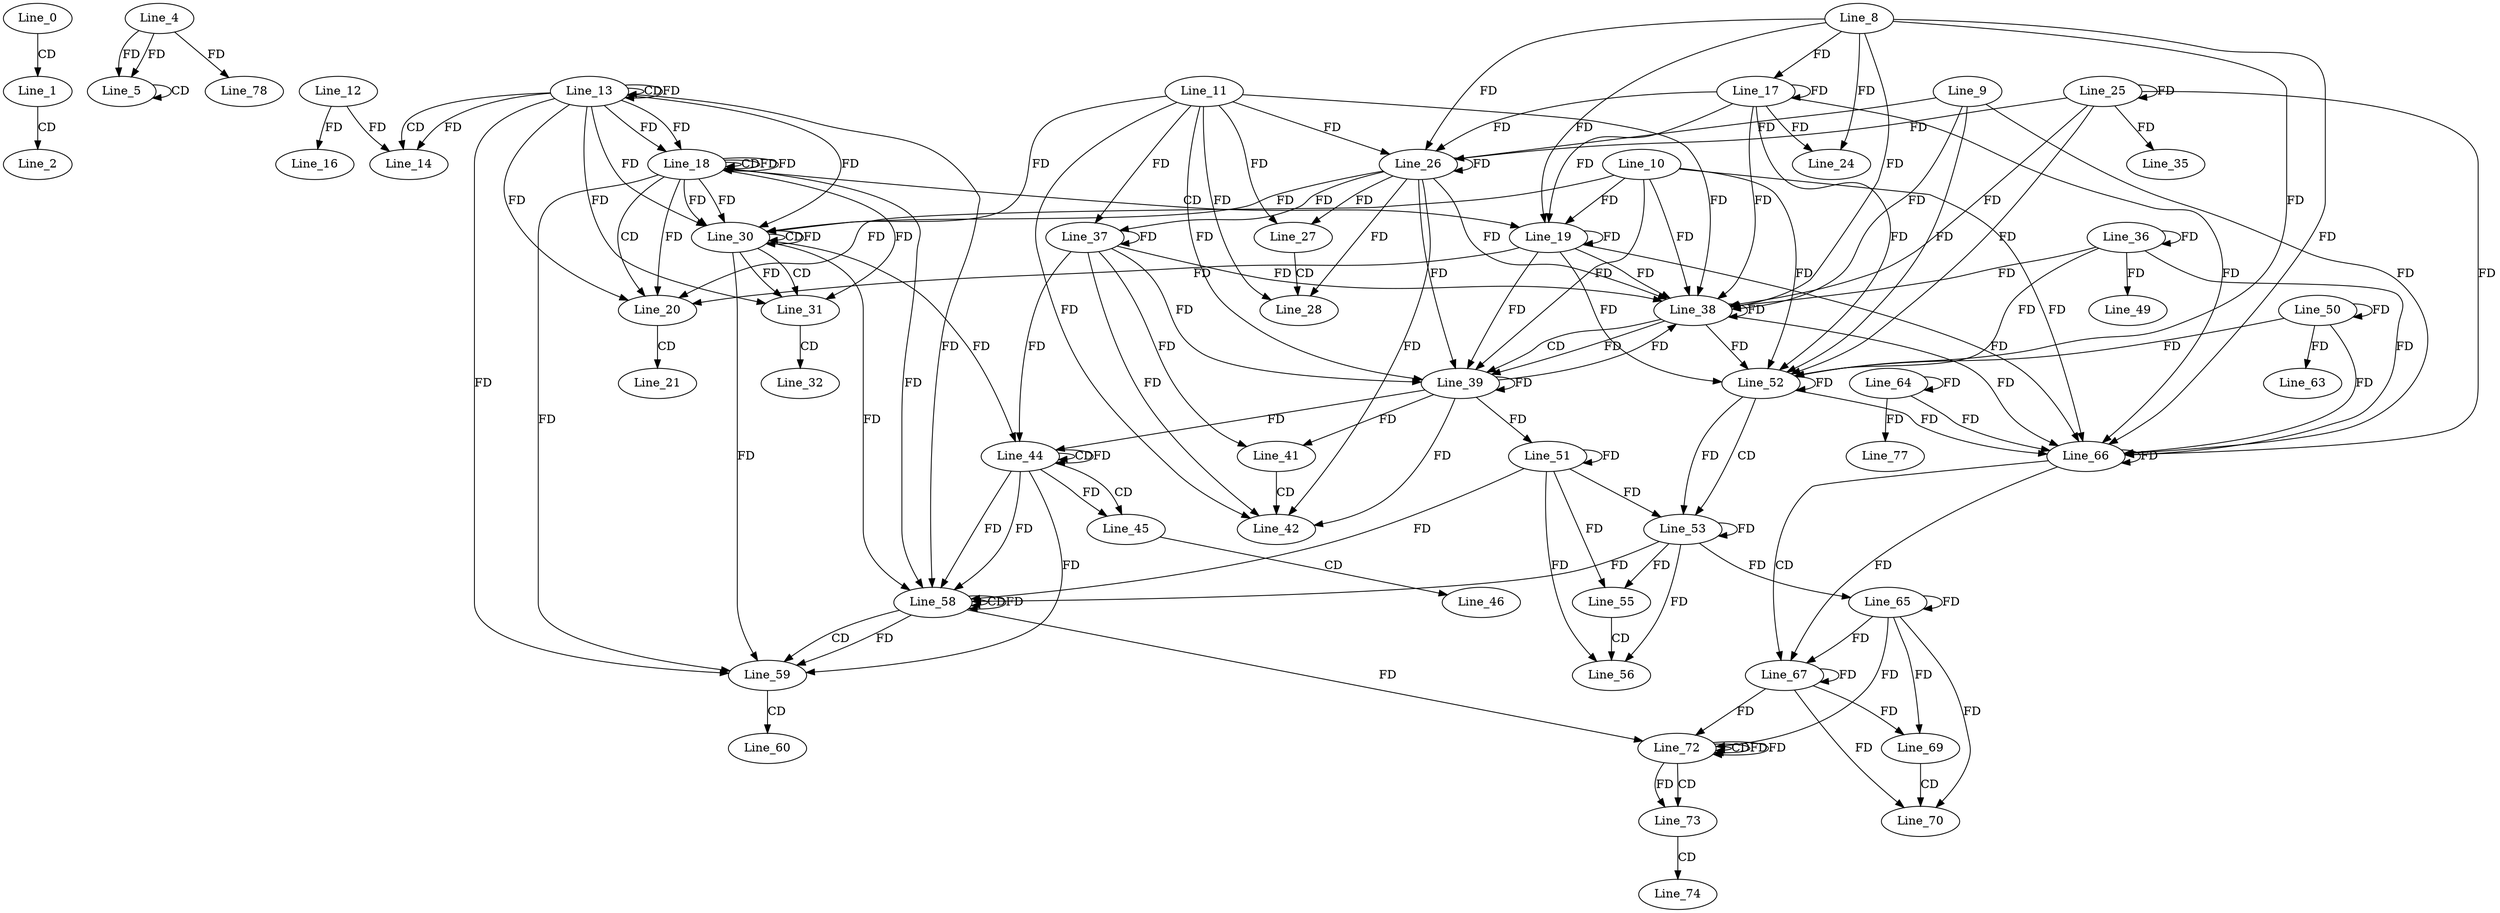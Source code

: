 digraph G {
  Line_0;
  Line_1;
  Line_2;
  Line_4;
  Line_5;
  Line_5;
  Line_13;
  Line_13;
  Line_13;
  Line_14;
  Line_12;
  Line_16;
  Line_8;
  Line_17;
  Line_18;
  Line_18;
  Line_18;
  Line_19;
  Line_10;
  Line_19;
  Line_20;
  Line_21;
  Line_24;
  Line_25;
  Line_11;
  Line_26;
  Line_26;
  Line_9;
  Line_27;
  Line_28;
  Line_28;
  Line_30;
  Line_30;
  Line_30;
  Line_31;
  Line_32;
  Line_35;
  Line_36;
  Line_37;
  Line_38;
  Line_38;
  Line_38;
  Line_39;
  Line_41;
  Line_42;
  Line_42;
  Line_44;
  Line_44;
  Line_44;
  Line_45;
  Line_46;
  Line_49;
  Line_50;
  Line_51;
  Line_52;
  Line_52;
  Line_52;
  Line_53;
  Line_55;
  Line_56;
  Line_56;
  Line_58;
  Line_58;
  Line_58;
  Line_59;
  Line_60;
  Line_63;
  Line_64;
  Line_65;
  Line_66;
  Line_66;
  Line_66;
  Line_67;
  Line_69;
  Line_70;
  Line_70;
  Line_72;
  Line_72;
  Line_72;
  Line_73;
  Line_74;
  Line_77;
  Line_78;
  Line_0 -> Line_1 [ label="CD" ];
  Line_1 -> Line_2 [ label="CD" ];
  Line_4 -> Line_5 [ label="FD" ];
  Line_5 -> Line_5 [ label="CD" ];
  Line_4 -> Line_5 [ label="FD" ];
  Line_13 -> Line_13 [ label="CD" ];
  Line_13 -> Line_13 [ label="FD" ];
  Line_13 -> Line_14 [ label="CD" ];
  Line_12 -> Line_14 [ label="FD" ];
  Line_13 -> Line_14 [ label="FD" ];
  Line_12 -> Line_16 [ label="FD" ];
  Line_8 -> Line_17 [ label="FD" ];
  Line_17 -> Line_17 [ label="FD" ];
  Line_13 -> Line_18 [ label="FD" ];
  Line_18 -> Line_18 [ label="CD" ];
  Line_18 -> Line_18 [ label="FD" ];
  Line_13 -> Line_18 [ label="FD" ];
  Line_18 -> Line_19 [ label="CD" ];
  Line_19 -> Line_19 [ label="FD" ];
  Line_10 -> Line_19 [ label="FD" ];
  Line_8 -> Line_19 [ label="FD" ];
  Line_17 -> Line_19 [ label="FD" ];
  Line_18 -> Line_20 [ label="CD" ];
  Line_19 -> Line_20 [ label="FD" ];
  Line_10 -> Line_20 [ label="FD" ];
  Line_18 -> Line_20 [ label="FD" ];
  Line_13 -> Line_20 [ label="FD" ];
  Line_20 -> Line_21 [ label="CD" ];
  Line_8 -> Line_24 [ label="FD" ];
  Line_17 -> Line_24 [ label="FD" ];
  Line_25 -> Line_25 [ label="FD" ];
  Line_11 -> Line_26 [ label="FD" ];
  Line_26 -> Line_26 [ label="FD" ];
  Line_8 -> Line_26 [ label="FD" ];
  Line_17 -> Line_26 [ label="FD" ];
  Line_25 -> Line_26 [ label="FD" ];
  Line_9 -> Line_26 [ label="FD" ];
  Line_11 -> Line_27 [ label="FD" ];
  Line_26 -> Line_27 [ label="FD" ];
  Line_27 -> Line_28 [ label="CD" ];
  Line_11 -> Line_28 [ label="FD" ];
  Line_26 -> Line_28 [ label="FD" ];
  Line_18 -> Line_30 [ label="FD" ];
  Line_13 -> Line_30 [ label="FD" ];
  Line_11 -> Line_30 [ label="FD" ];
  Line_26 -> Line_30 [ label="FD" ];
  Line_30 -> Line_30 [ label="CD" ];
  Line_30 -> Line_30 [ label="FD" ];
  Line_18 -> Line_30 [ label="FD" ];
  Line_13 -> Line_30 [ label="FD" ];
  Line_30 -> Line_31 [ label="CD" ];
  Line_30 -> Line_31 [ label="FD" ];
  Line_18 -> Line_31 [ label="FD" ];
  Line_13 -> Line_31 [ label="FD" ];
  Line_31 -> Line_32 [ label="CD" ];
  Line_25 -> Line_35 [ label="FD" ];
  Line_36 -> Line_36 [ label="FD" ];
  Line_11 -> Line_37 [ label="FD" ];
  Line_26 -> Line_37 [ label="FD" ];
  Line_37 -> Line_37 [ label="FD" ];
  Line_38 -> Line_38 [ label="FD" ];
  Line_19 -> Line_38 [ label="FD" ];
  Line_10 -> Line_38 [ label="FD" ];
  Line_8 -> Line_38 [ label="FD" ];
  Line_17 -> Line_38 [ label="FD" ];
  Line_25 -> Line_38 [ label="FD" ];
  Line_36 -> Line_38 [ label="FD" ];
  Line_9 -> Line_38 [ label="FD" ];
  Line_11 -> Line_38 [ label="FD" ];
  Line_26 -> Line_38 [ label="FD" ];
  Line_37 -> Line_38 [ label="FD" ];
  Line_38 -> Line_39 [ label="CD" ];
  Line_39 -> Line_39 [ label="FD" ];
  Line_11 -> Line_39 [ label="FD" ];
  Line_26 -> Line_39 [ label="FD" ];
  Line_37 -> Line_39 [ label="FD" ];
  Line_38 -> Line_39 [ label="FD" ];
  Line_19 -> Line_39 [ label="FD" ];
  Line_10 -> Line_39 [ label="FD" ];
  Line_39 -> Line_41 [ label="FD" ];
  Line_37 -> Line_41 [ label="FD" ];
  Line_41 -> Line_42 [ label="CD" ];
  Line_39 -> Line_42 [ label="FD" ];
  Line_11 -> Line_42 [ label="FD" ];
  Line_26 -> Line_42 [ label="FD" ];
  Line_37 -> Line_42 [ label="FD" ];
  Line_30 -> Line_44 [ label="FD" ];
  Line_39 -> Line_44 [ label="FD" ];
  Line_37 -> Line_44 [ label="FD" ];
  Line_44 -> Line_44 [ label="CD" ];
  Line_44 -> Line_44 [ label="FD" ];
  Line_44 -> Line_45 [ label="CD" ];
  Line_44 -> Line_45 [ label="FD" ];
  Line_45 -> Line_46 [ label="CD" ];
  Line_36 -> Line_49 [ label="FD" ];
  Line_50 -> Line_50 [ label="FD" ];
  Line_39 -> Line_51 [ label="FD" ];
  Line_51 -> Line_51 [ label="FD" ];
  Line_52 -> Line_52 [ label="FD" ];
  Line_38 -> Line_52 [ label="FD" ];
  Line_19 -> Line_52 [ label="FD" ];
  Line_10 -> Line_52 [ label="FD" ];
  Line_8 -> Line_52 [ label="FD" ];
  Line_17 -> Line_52 [ label="FD" ];
  Line_25 -> Line_52 [ label="FD" ];
  Line_36 -> Line_52 [ label="FD" ];
  Line_50 -> Line_52 [ label="FD" ];
  Line_9 -> Line_52 [ label="FD" ];
  Line_52 -> Line_53 [ label="CD" ];
  Line_53 -> Line_53 [ label="FD" ];
  Line_51 -> Line_53 [ label="FD" ];
  Line_52 -> Line_53 [ label="FD" ];
  Line_53 -> Line_55 [ label="FD" ];
  Line_51 -> Line_55 [ label="FD" ];
  Line_55 -> Line_56 [ label="CD" ];
  Line_53 -> Line_56 [ label="FD" ];
  Line_51 -> Line_56 [ label="FD" ];
  Line_44 -> Line_58 [ label="FD" ];
  Line_53 -> Line_58 [ label="FD" ];
  Line_51 -> Line_58 [ label="FD" ];
  Line_58 -> Line_58 [ label="CD" ];
  Line_58 -> Line_58 [ label="FD" ];
  Line_44 -> Line_58 [ label="FD" ];
  Line_30 -> Line_58 [ label="FD" ];
  Line_18 -> Line_58 [ label="FD" ];
  Line_13 -> Line_58 [ label="FD" ];
  Line_58 -> Line_59 [ label="CD" ];
  Line_58 -> Line_59 [ label="FD" ];
  Line_44 -> Line_59 [ label="FD" ];
  Line_30 -> Line_59 [ label="FD" ];
  Line_18 -> Line_59 [ label="FD" ];
  Line_13 -> Line_59 [ label="FD" ];
  Line_59 -> Line_60 [ label="CD" ];
  Line_50 -> Line_63 [ label="FD" ];
  Line_64 -> Line_64 [ label="FD" ];
  Line_53 -> Line_65 [ label="FD" ];
  Line_65 -> Line_65 [ label="FD" ];
  Line_66 -> Line_66 [ label="FD" ];
  Line_52 -> Line_66 [ label="FD" ];
  Line_38 -> Line_66 [ label="FD" ];
  Line_19 -> Line_66 [ label="FD" ];
  Line_10 -> Line_66 [ label="FD" ];
  Line_8 -> Line_66 [ label="FD" ];
  Line_17 -> Line_66 [ label="FD" ];
  Line_25 -> Line_66 [ label="FD" ];
  Line_36 -> Line_66 [ label="FD" ];
  Line_50 -> Line_66 [ label="FD" ];
  Line_64 -> Line_66 [ label="FD" ];
  Line_9 -> Line_66 [ label="FD" ];
  Line_66 -> Line_67 [ label="CD" ];
  Line_67 -> Line_67 [ label="FD" ];
  Line_65 -> Line_67 [ label="FD" ];
  Line_66 -> Line_67 [ label="FD" ];
  Line_67 -> Line_69 [ label="FD" ];
  Line_65 -> Line_69 [ label="FD" ];
  Line_69 -> Line_70 [ label="CD" ];
  Line_67 -> Line_70 [ label="FD" ];
  Line_65 -> Line_70 [ label="FD" ];
  Line_58 -> Line_72 [ label="FD" ];
  Line_67 -> Line_72 [ label="FD" ];
  Line_65 -> Line_72 [ label="FD" ];
  Line_72 -> Line_72 [ label="CD" ];
  Line_72 -> Line_72 [ label="FD" ];
  Line_72 -> Line_73 [ label="CD" ];
  Line_72 -> Line_73 [ label="FD" ];
  Line_73 -> Line_74 [ label="CD" ];
  Line_64 -> Line_77 [ label="FD" ];
  Line_4 -> Line_78 [ label="FD" ];
  Line_18 -> Line_18 [ label="FD" ];
  Line_39 -> Line_38 [ label="FD" ];
  Line_72 -> Line_72 [ label="FD" ];
}
